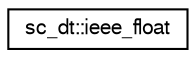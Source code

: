 digraph "Graphical Class Hierarchy"
{
  edge [fontname="FreeSans",fontsize="10",labelfontname="FreeSans",labelfontsize="10"];
  node [fontname="FreeSans",fontsize="10",shape=record];
  rankdir="LR";
  Node0 [label="sc_dt::ieee_float",height=0.2,width=0.4,color="black", fillcolor="white", style="filled",URL="$a01624.html"];
}
